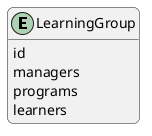 @startuml
'https://plantuml.com/class-diagram
skinparam roundcorner 12

entity LearningGroup {
id
managers
programs
learners
}

hide methods
@enduml